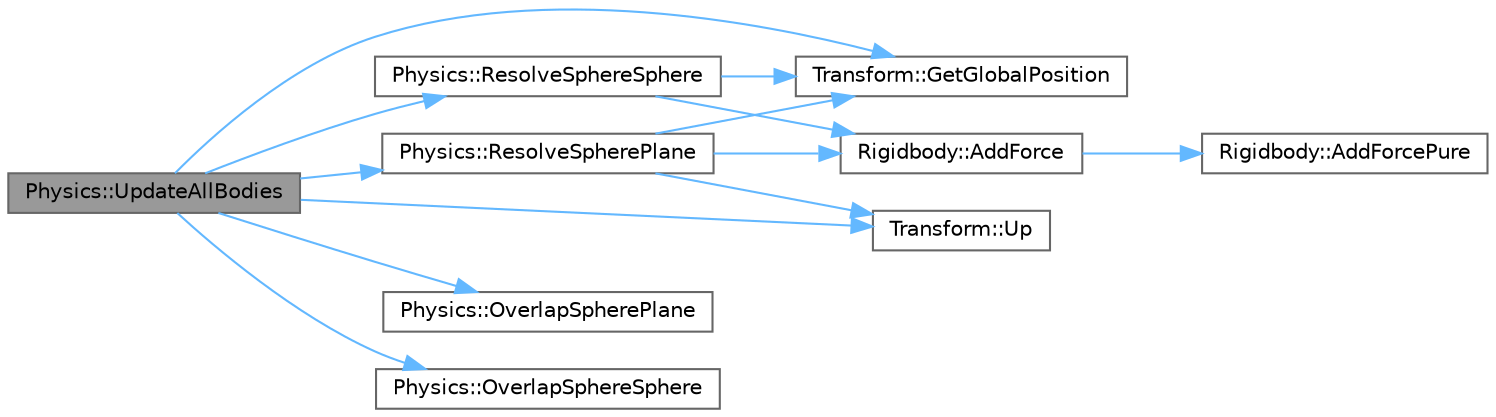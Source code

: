 digraph "Physics::UpdateAllBodies"
{
 // LATEX_PDF_SIZE
  bgcolor="transparent";
  edge [fontname=Helvetica,fontsize=10,labelfontname=Helvetica,labelfontsize=10];
  node [fontname=Helvetica,fontsize=10,shape=box,height=0.2,width=0.4];
  rankdir="LR";
  Node1 [label="Physics::UpdateAllBodies",height=0.2,width=0.4,color="gray40", fillcolor="grey60", style="filled", fontcolor="black",tooltip="Executes the physics tick on all physics objects in vector"];
  Node1 -> Node2 [color="steelblue1",style="solid"];
  Node2 [label="Transform::GetGlobalPosition",height=0.2,width=0.4,color="grey40", fillcolor="white", style="filled",URL="$class_transform.html#aba8324ad67aa2e8f93b1b133ffd3b966",tooltip="Gets the global position of this transform"];
  Node1 -> Node3 [color="steelblue1",style="solid"];
  Node3 [label="Physics::OverlapSpherePlane",height=0.2,width=0.4,color="grey40", fillcolor="white", style="filled",URL="$class_physics.html#a5e74480371f8f0d42774b882c231006f",tooltip="Checks if a sphere is overlapping a plane"];
  Node1 -> Node4 [color="steelblue1",style="solid"];
  Node4 [label="Physics::OverlapSphereSphere",height=0.2,width=0.4,color="grey40", fillcolor="white", style="filled",URL="$class_physics.html#aa662da4d0f96ee8fd41d526cc2ef2c40",tooltip="Checks of two spheres are overlapping"];
  Node1 -> Node5 [color="steelblue1",style="solid"];
  Node5 [label="Physics::ResolveSpherePlane",height=0.2,width=0.4,color="grey40", fillcolor="white", style="filled",URL="$class_physics.html#a736d261010f60931a23fb0ce91700225",tooltip="Resolves a collision between one sphere RigidBody and one plane RigidBody"];
  Node5 -> Node6 [color="steelblue1",style="solid"];
  Node6 [label="Rigidbody::AddForce",height=0.2,width=0.4,color="grey40", fillcolor="white", style="filled",URL="$class_rigidbody.html#ad968aba72e2d80dc282ce7a2f2639ca2",tooltip="Adds force, factoring in mass"];
  Node6 -> Node7 [color="steelblue1",style="solid"];
  Node7 [label="Rigidbody::AddForcePure",height=0.2,width=0.4,color="grey40", fillcolor="white", style="filled",URL="$class_rigidbody.html#ab633f234942f4142cb4128883c6c9aa6",tooltip="Adds force, ignoring mass"];
  Node5 -> Node2 [color="steelblue1",style="solid"];
  Node5 -> Node8 [color="steelblue1",style="solid"];
  Node8 [label="Transform::Up",height=0.2,width=0.4,color="grey40", fillcolor="white", style="filled",URL="$class_transform.html#ae0ce3a189b726c18e21c2eb1990f4464",tooltip="Our local up vector"];
  Node1 -> Node9 [color="steelblue1",style="solid"];
  Node9 [label="Physics::ResolveSphereSphere",height=0.2,width=0.4,color="grey40", fillcolor="white", style="filled",URL="$class_physics.html#aa343c30848ec0030d0c73719cbcabc05",tooltip="Resolves a collision between two sphere Rigidbodies"];
  Node9 -> Node6 [color="steelblue1",style="solid"];
  Node9 -> Node2 [color="steelblue1",style="solid"];
  Node1 -> Node8 [color="steelblue1",style="solid"];
}
